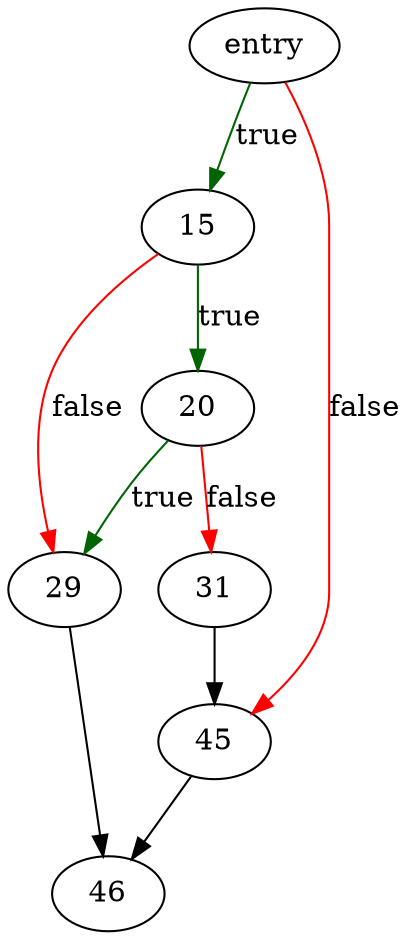 digraph "invalidateTempStorage" {
	// Node definitions.
	1 [label=entry];
	15;
	20;
	29;
	31;
	45;
	46;

	// Edge definitions.
	1 -> 15 [
		color=darkgreen
		label=true
	];
	1 -> 45 [
		color=red
		label=false
	];
	15 -> 20 [
		color=darkgreen
		label=true
	];
	15 -> 29 [
		color=red
		label=false
	];
	20 -> 29 [
		color=darkgreen
		label=true
	];
	20 -> 31 [
		color=red
		label=false
	];
	29 -> 46;
	31 -> 45;
	45 -> 46;
}